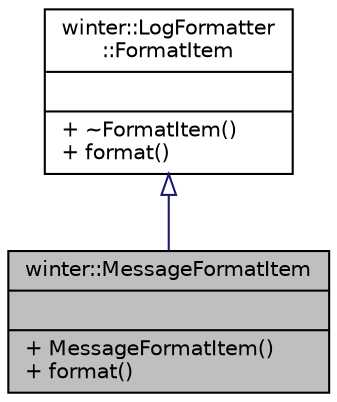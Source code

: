 digraph "winter::MessageFormatItem"
{
 // LATEX_PDF_SIZE
  edge [fontname="Helvetica",fontsize="10",labelfontname="Helvetica",labelfontsize="10"];
  node [fontname="Helvetica",fontsize="10",shape=record];
  Node1 [label="{winter::MessageFormatItem\n||+ MessageFormatItem()\l+ format()\l}",height=0.2,width=0.4,color="black", fillcolor="grey75", style="filled", fontcolor="black",tooltip=" "];
  Node2 -> Node1 [dir="back",color="midnightblue",fontsize="10",style="solid",arrowtail="onormal",fontname="Helvetica"];
  Node2 [label="{winter::LogFormatter\l::FormatItem\n||+ ~FormatItem()\l+ format()\l}",height=0.2,width=0.4,color="black", fillcolor="white", style="filled",URL="$classwinter_1_1LogFormatter_1_1FormatItem.html",tooltip="日志内容项格式化"];
}
